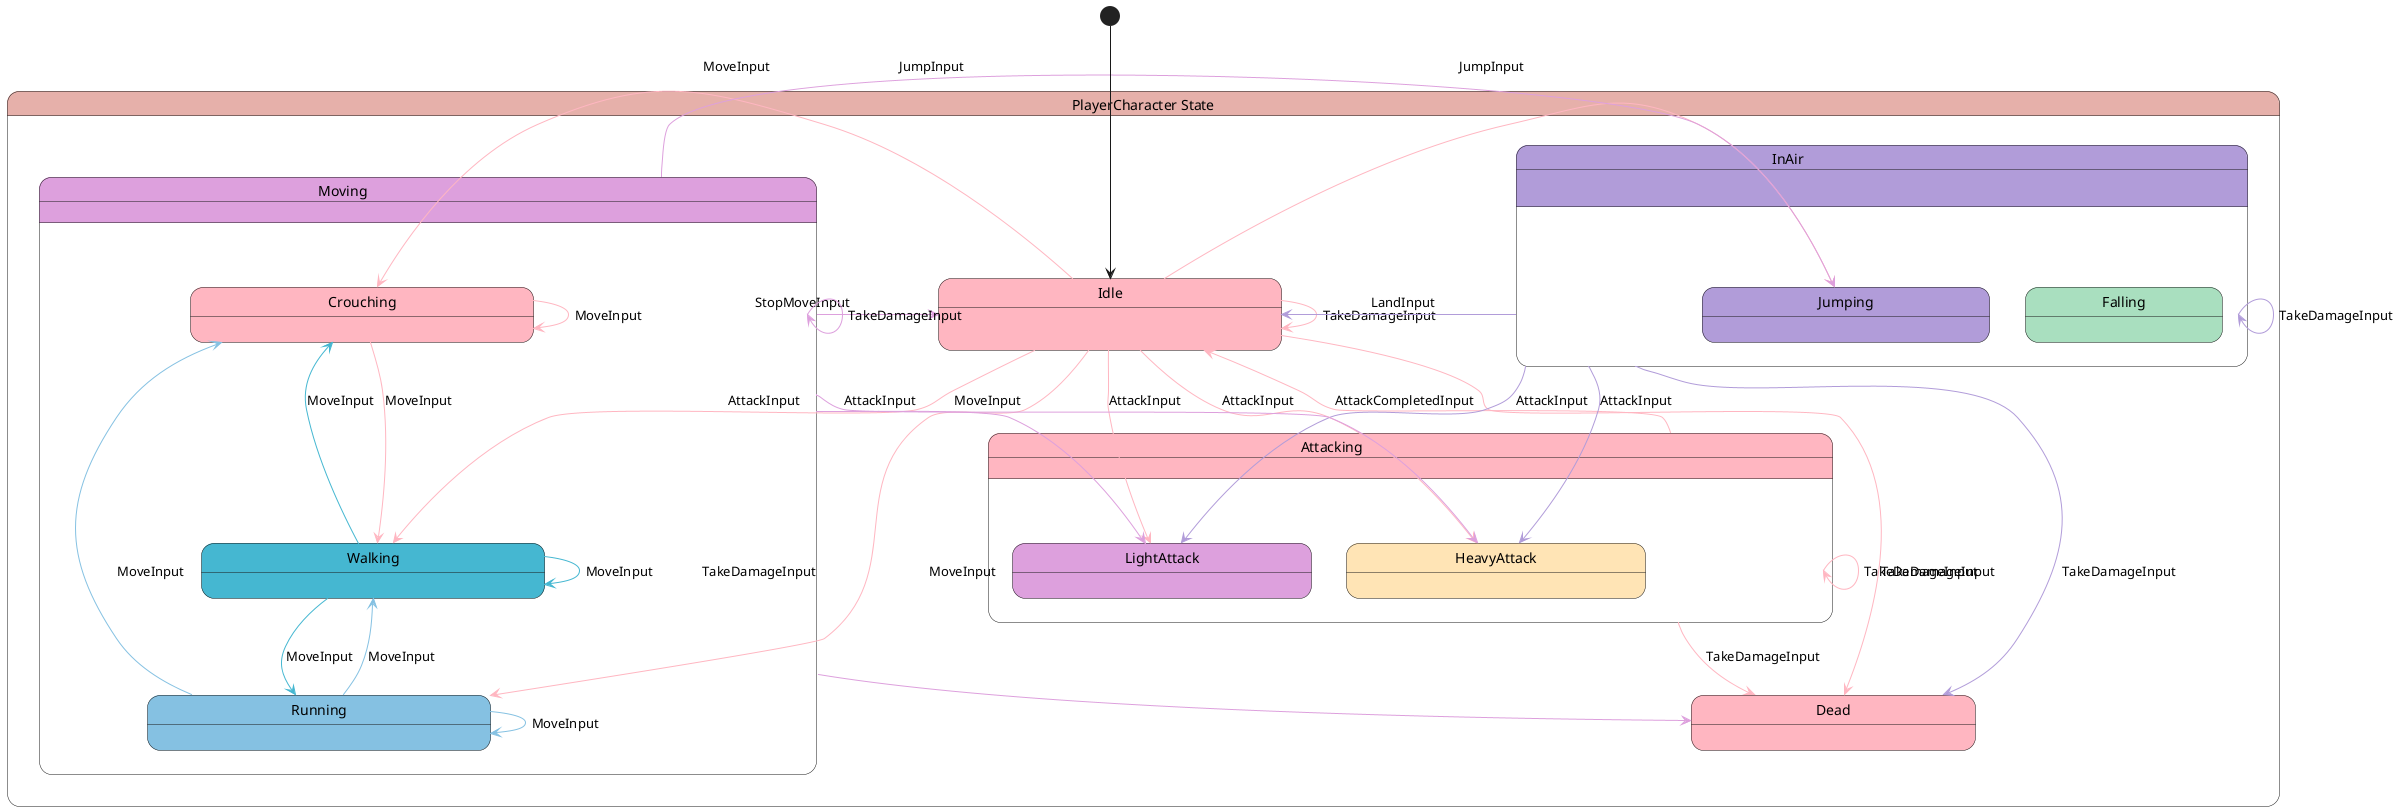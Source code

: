 @startuml PlayerCharacter
state "PlayerCharacter State" as CodeJunkie_StateChart_Example_PlayerCharacter_State #E6B0AA {
  state "Attacking" as CodeJunkie_StateChart_Example_PlayerCharacter_State_Attacking #FFB6C1 {
    state "HeavyAttack" as CodeJunkie_StateChart_Example_PlayerCharacter_State_Attacking_HeavyAttack #FFE4B5
    state "LightAttack" as CodeJunkie_StateChart_Example_PlayerCharacter_State_Attacking_LightAttack #DDA0DD
  }
  state "Dead" as CodeJunkie_StateChart_Example_PlayerCharacter_State_Dead #FFB6C1
  state "Idle" as CodeJunkie_StateChart_Example_PlayerCharacter_State_Idle #FFB6C1
  state "InAir" as CodeJunkie_StateChart_Example_PlayerCharacter_State_InAir #B19CD9 {
    state "Falling" as CodeJunkie_StateChart_Example_PlayerCharacter_State_InAir_Falling #A9DFBF
    state "Jumping" as CodeJunkie_StateChart_Example_PlayerCharacter_State_InAir_Jumping #B19CD9
  }
  state "Moving" as CodeJunkie_StateChart_Example_PlayerCharacter_State_Moving #DDA0DD {
    state "Crouching" as CodeJunkie_StateChart_Example_PlayerCharacter_State_Moving_Crouching #FFB6C1
    state "Running" as CodeJunkie_StateChart_Example_PlayerCharacter_State_Moving_Running #85C1E2
    state "Walking" as CodeJunkie_StateChart_Example_PlayerCharacter_State_Moving_Walking #45B7D1
  }
}

CodeJunkie_StateChart_Example_PlayerCharacter_State_Attacking -[#FFB6C1]-> CodeJunkie_StateChart_Example_PlayerCharacter_State_Attacking : TakeDamageInput
CodeJunkie_StateChart_Example_PlayerCharacter_State_Attacking -[#FFB6C1]-> CodeJunkie_StateChart_Example_PlayerCharacter_State_Dead : TakeDamageInput
CodeJunkie_StateChart_Example_PlayerCharacter_State_Attacking -[#FFB6C1]-> CodeJunkie_StateChart_Example_PlayerCharacter_State_Idle : AttackCompletedInput
CodeJunkie_StateChart_Example_PlayerCharacter_State_Idle -[#FFB6C1]-> CodeJunkie_StateChart_Example_PlayerCharacter_State_Attacking_HeavyAttack : AttackInput
CodeJunkie_StateChart_Example_PlayerCharacter_State_Idle -[#FFB6C1]-> CodeJunkie_StateChart_Example_PlayerCharacter_State_Attacking_LightAttack : AttackInput
CodeJunkie_StateChart_Example_PlayerCharacter_State_Idle -[#FFB6C1]-> CodeJunkie_StateChart_Example_PlayerCharacter_State_Dead : TakeDamageInput
CodeJunkie_StateChart_Example_PlayerCharacter_State_Idle -[#FFB6C1]-> CodeJunkie_StateChart_Example_PlayerCharacter_State_Idle : TakeDamageInput
CodeJunkie_StateChart_Example_PlayerCharacter_State_Idle -[#FFB6C1]-> CodeJunkie_StateChart_Example_PlayerCharacter_State_InAir_Jumping : JumpInput
CodeJunkie_StateChart_Example_PlayerCharacter_State_Idle -[#FFB6C1]-> CodeJunkie_StateChart_Example_PlayerCharacter_State_Moving_Crouching : MoveInput
CodeJunkie_StateChart_Example_PlayerCharacter_State_Idle -[#FFB6C1]-> CodeJunkie_StateChart_Example_PlayerCharacter_State_Moving_Running : MoveInput
CodeJunkie_StateChart_Example_PlayerCharacter_State_Idle -[#FFB6C1]-> CodeJunkie_StateChart_Example_PlayerCharacter_State_Moving_Walking : MoveInput
CodeJunkie_StateChart_Example_PlayerCharacter_State_InAir -[#B19CD9]-> CodeJunkie_StateChart_Example_PlayerCharacter_State_Attacking_HeavyAttack : AttackInput
CodeJunkie_StateChart_Example_PlayerCharacter_State_InAir -[#B19CD9]-> CodeJunkie_StateChart_Example_PlayerCharacter_State_Attacking_LightAttack : AttackInput
CodeJunkie_StateChart_Example_PlayerCharacter_State_InAir -[#B19CD9]-> CodeJunkie_StateChart_Example_PlayerCharacter_State_Dead : TakeDamageInput
CodeJunkie_StateChart_Example_PlayerCharacter_State_InAir -[#B19CD9]-> CodeJunkie_StateChart_Example_PlayerCharacter_State_Idle : LandInput
CodeJunkie_StateChart_Example_PlayerCharacter_State_InAir -[#B19CD9]-> CodeJunkie_StateChart_Example_PlayerCharacter_State_InAir : TakeDamageInput
CodeJunkie_StateChart_Example_PlayerCharacter_State_Moving -[#DDA0DD]-> CodeJunkie_StateChart_Example_PlayerCharacter_State_Attacking_HeavyAttack : AttackInput
CodeJunkie_StateChart_Example_PlayerCharacter_State_Moving -[#DDA0DD]-> CodeJunkie_StateChart_Example_PlayerCharacter_State_Attacking_LightAttack : AttackInput
CodeJunkie_StateChart_Example_PlayerCharacter_State_Moving -[#DDA0DD]-> CodeJunkie_StateChart_Example_PlayerCharacter_State_Dead : TakeDamageInput
CodeJunkie_StateChart_Example_PlayerCharacter_State_Moving -[#DDA0DD]-> CodeJunkie_StateChart_Example_PlayerCharacter_State_Idle : StopMoveInput
CodeJunkie_StateChart_Example_PlayerCharacter_State_Moving -[#DDA0DD]-> CodeJunkie_StateChart_Example_PlayerCharacter_State_InAir_Jumping : JumpInput
CodeJunkie_StateChart_Example_PlayerCharacter_State_Moving -[#DDA0DD]-> CodeJunkie_StateChart_Example_PlayerCharacter_State_Moving : TakeDamageInput
CodeJunkie_StateChart_Example_PlayerCharacter_State_Moving_Crouching -[#FFB6C1]-> CodeJunkie_StateChart_Example_PlayerCharacter_State_Moving_Crouching : MoveInput
CodeJunkie_StateChart_Example_PlayerCharacter_State_Moving_Crouching -[#FFB6C1]-> CodeJunkie_StateChart_Example_PlayerCharacter_State_Moving_Walking : MoveInput
CodeJunkie_StateChart_Example_PlayerCharacter_State_Moving_Running -[#85C1E2]-> CodeJunkie_StateChart_Example_PlayerCharacter_State_Moving_Crouching : MoveInput
CodeJunkie_StateChart_Example_PlayerCharacter_State_Moving_Running -[#85C1E2]-> CodeJunkie_StateChart_Example_PlayerCharacter_State_Moving_Running : MoveInput
CodeJunkie_StateChart_Example_PlayerCharacter_State_Moving_Running -[#85C1E2]-> CodeJunkie_StateChart_Example_PlayerCharacter_State_Moving_Walking : MoveInput
CodeJunkie_StateChart_Example_PlayerCharacter_State_Moving_Walking -[#45B7D1]-> CodeJunkie_StateChart_Example_PlayerCharacter_State_Moving_Crouching : MoveInput
CodeJunkie_StateChart_Example_PlayerCharacter_State_Moving_Walking -[#45B7D1]-> CodeJunkie_StateChart_Example_PlayerCharacter_State_Moving_Running : MoveInput
CodeJunkie_StateChart_Example_PlayerCharacter_State_Moving_Walking -[#45B7D1]-> CodeJunkie_StateChart_Example_PlayerCharacter_State_Moving_Walking : MoveInput

CodeJunkie_StateChart_Example_PlayerCharacter_State_Attacking : <color:#FFB6C1>OnTakeDamageInput → DamageTaken</color>
CodeJunkie_StateChart_Example_PlayerCharacter_State_Attacking_HeavyAttack : <color:#FFE4B5>OnEnter → AnimationTriggered, AttackPerformed</color>
CodeJunkie_StateChart_Example_PlayerCharacter_State_Attacking_LightAttack : <color:#DDA0DD>OnEnter → AnimationTriggered, AttackPerformed</color>
CodeJunkie_StateChart_Example_PlayerCharacter_State_Dead : <color:#FFB6C1>OnEnter → AnimationTriggered, CharacterDied</color>
CodeJunkie_StateChart_Example_PlayerCharacter_State_Idle : <color:#FFB6C1>OnEnter → AnimationTriggered, MovementStateChanged</color>
CodeJunkie_StateChart_Example_PlayerCharacter_State_Idle : <color:#FFB6C1>OnTakeDamageInput → DamageTaken</color>
CodeJunkie_StateChart_Example_PlayerCharacter_State_InAir : <color:#B19CD9>OnLandInput → Landed</color>
CodeJunkie_StateChart_Example_PlayerCharacter_State_InAir : <color:#B19CD9>OnTakeDamageInput → DamageTaken</color>
CodeJunkie_StateChart_Example_PlayerCharacter_State_InAir_Falling : <color:#A9DFBF>OnEnter → AnimationTriggered</color>
CodeJunkie_StateChart_Example_PlayerCharacter_State_InAir_Jumping : <color:#B19CD9>OnEnter → AnimationTriggered, JumpTriggered</color>
CodeJunkie_StateChart_Example_PlayerCharacter_State_Moving : <color:#DDA0DD>OnTakeDamageInput → DamageTaken</color>
CodeJunkie_StateChart_Example_PlayerCharacter_State_Moving_Crouching : <color:#FFB6C1>OnEnter → AnimationTriggered, MovementStateChanged</color>
CodeJunkie_StateChart_Example_PlayerCharacter_State_Moving_Running : <color:#85C1E2>OnEnter → AnimationTriggered, MovementStateChanged</color>
CodeJunkie_StateChart_Example_PlayerCharacter_State_Moving_Walking : <color:#45B7D1>OnEnter → AnimationTriggered, MovementStateChanged</color>

[*] --> CodeJunkie_StateChart_Example_PlayerCharacter_State_Idle
@enduml